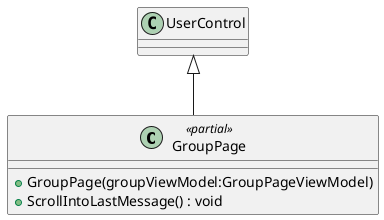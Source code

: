 @startuml
class GroupPage <<partial>> {
    + GroupPage(groupViewModel:GroupPageViewModel)
    + ScrollIntoLastMessage() : void
}
UserControl <|-- GroupPage
@enduml
